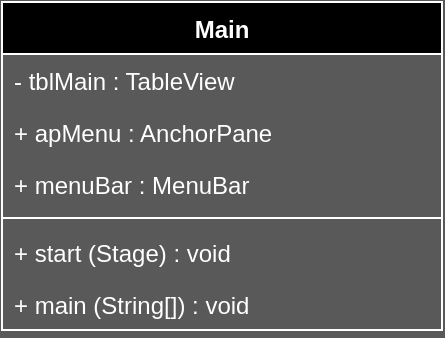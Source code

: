 <mxfile version="13.0.3" type="device"><diagram id="Vrs2txvyziBs7OVZRVHv" name="Page-1"><mxGraphModel dx="1589" dy="546" grid="1" gridSize="10" guides="1" tooltips="1" connect="1" arrows="1" fold="1" page="1" pageScale="1" pageWidth="850" pageHeight="1100" background="#595959" math="0" shadow="0"><root><mxCell id="0"/><mxCell id="1" parent="0"/><mxCell id="3eW3o-0ZtZYoWL-XEgfZ-60" value="Main" style="swimlane;fontStyle=1;align=center;verticalAlign=top;childLayout=stackLayout;horizontal=1;startSize=26;horizontalStack=0;resizeParent=1;resizeParentMax=0;resizeLast=0;collapsible=1;marginBottom=0;strokeColor=#FFFFFF;fontColor=#FFFFFF;fillColor=#000000;" parent="1" vertex="1"><mxGeometry x="-800" y="40" width="220" height="164" as="geometry"/></mxCell><mxCell id="3eW3o-0ZtZYoWL-XEgfZ-65" value="- tblMain : TableView" style="text;strokeColor=none;fillColor=none;align=left;verticalAlign=top;spacingLeft=4;spacingRight=4;overflow=hidden;rotatable=0;points=[[0,0.5],[1,0.5]];portConstraint=eastwest;fontColor=#FFFFFF;" parent="3eW3o-0ZtZYoWL-XEgfZ-60" vertex="1"><mxGeometry y="26" width="220" height="26" as="geometry"/></mxCell><mxCell id="3eW3o-0ZtZYoWL-XEgfZ-68" value="+ apMenu : AnchorPane" style="text;strokeColor=none;fillColor=none;align=left;verticalAlign=top;spacingLeft=4;spacingRight=4;overflow=hidden;rotatable=0;points=[[0,0.5],[1,0.5]];portConstraint=eastwest;fontColor=#FFFFFF;" parent="3eW3o-0ZtZYoWL-XEgfZ-60" vertex="1"><mxGeometry y="52" width="220" height="26" as="geometry"/></mxCell><mxCell id="3eW3o-0ZtZYoWL-XEgfZ-96" value="+ menuBar : MenuBar" style="text;strokeColor=none;fillColor=none;align=left;verticalAlign=top;spacingLeft=4;spacingRight=4;overflow=hidden;rotatable=0;points=[[0,0.5],[1,0.5]];portConstraint=eastwest;fontColor=#FFFFFF;" parent="3eW3o-0ZtZYoWL-XEgfZ-60" vertex="1"><mxGeometry y="78" width="220" height="26" as="geometry"/></mxCell><mxCell id="3eW3o-0ZtZYoWL-XEgfZ-72" value="" style="line;strokeWidth=1;fillColor=none;align=left;verticalAlign=middle;spacingTop=-1;spacingLeft=3;spacingRight=3;rotatable=0;labelPosition=right;points=[];portConstraint=eastwest;strokeColor=#FFFFFF;" parent="3eW3o-0ZtZYoWL-XEgfZ-60" vertex="1"><mxGeometry y="104" width="220" height="8" as="geometry"/></mxCell><mxCell id="3eW3o-0ZtZYoWL-XEgfZ-82" value="+ start (Stage) : void" style="text;strokeColor=none;fillColor=none;align=left;verticalAlign=top;spacingLeft=4;spacingRight=4;overflow=hidden;rotatable=0;points=[[0,0.5],[1,0.5]];portConstraint=eastwest;fontColor=#FFFFFF;" parent="3eW3o-0ZtZYoWL-XEgfZ-60" vertex="1"><mxGeometry y="112" width="220" height="26" as="geometry"/></mxCell><mxCell id="3eW3o-0ZtZYoWL-XEgfZ-93" value="+ main (String[]) : void" style="text;strokeColor=none;fillColor=none;align=left;verticalAlign=top;spacingLeft=4;spacingRight=4;overflow=hidden;rotatable=0;points=[[0,0.5],[1,0.5]];portConstraint=eastwest;fontColor=#FFFFFF;" parent="3eW3o-0ZtZYoWL-XEgfZ-60" vertex="1"><mxGeometry y="138" width="220" height="26" as="geometry"/></mxCell></root></mxGraphModel></diagram></mxfile>